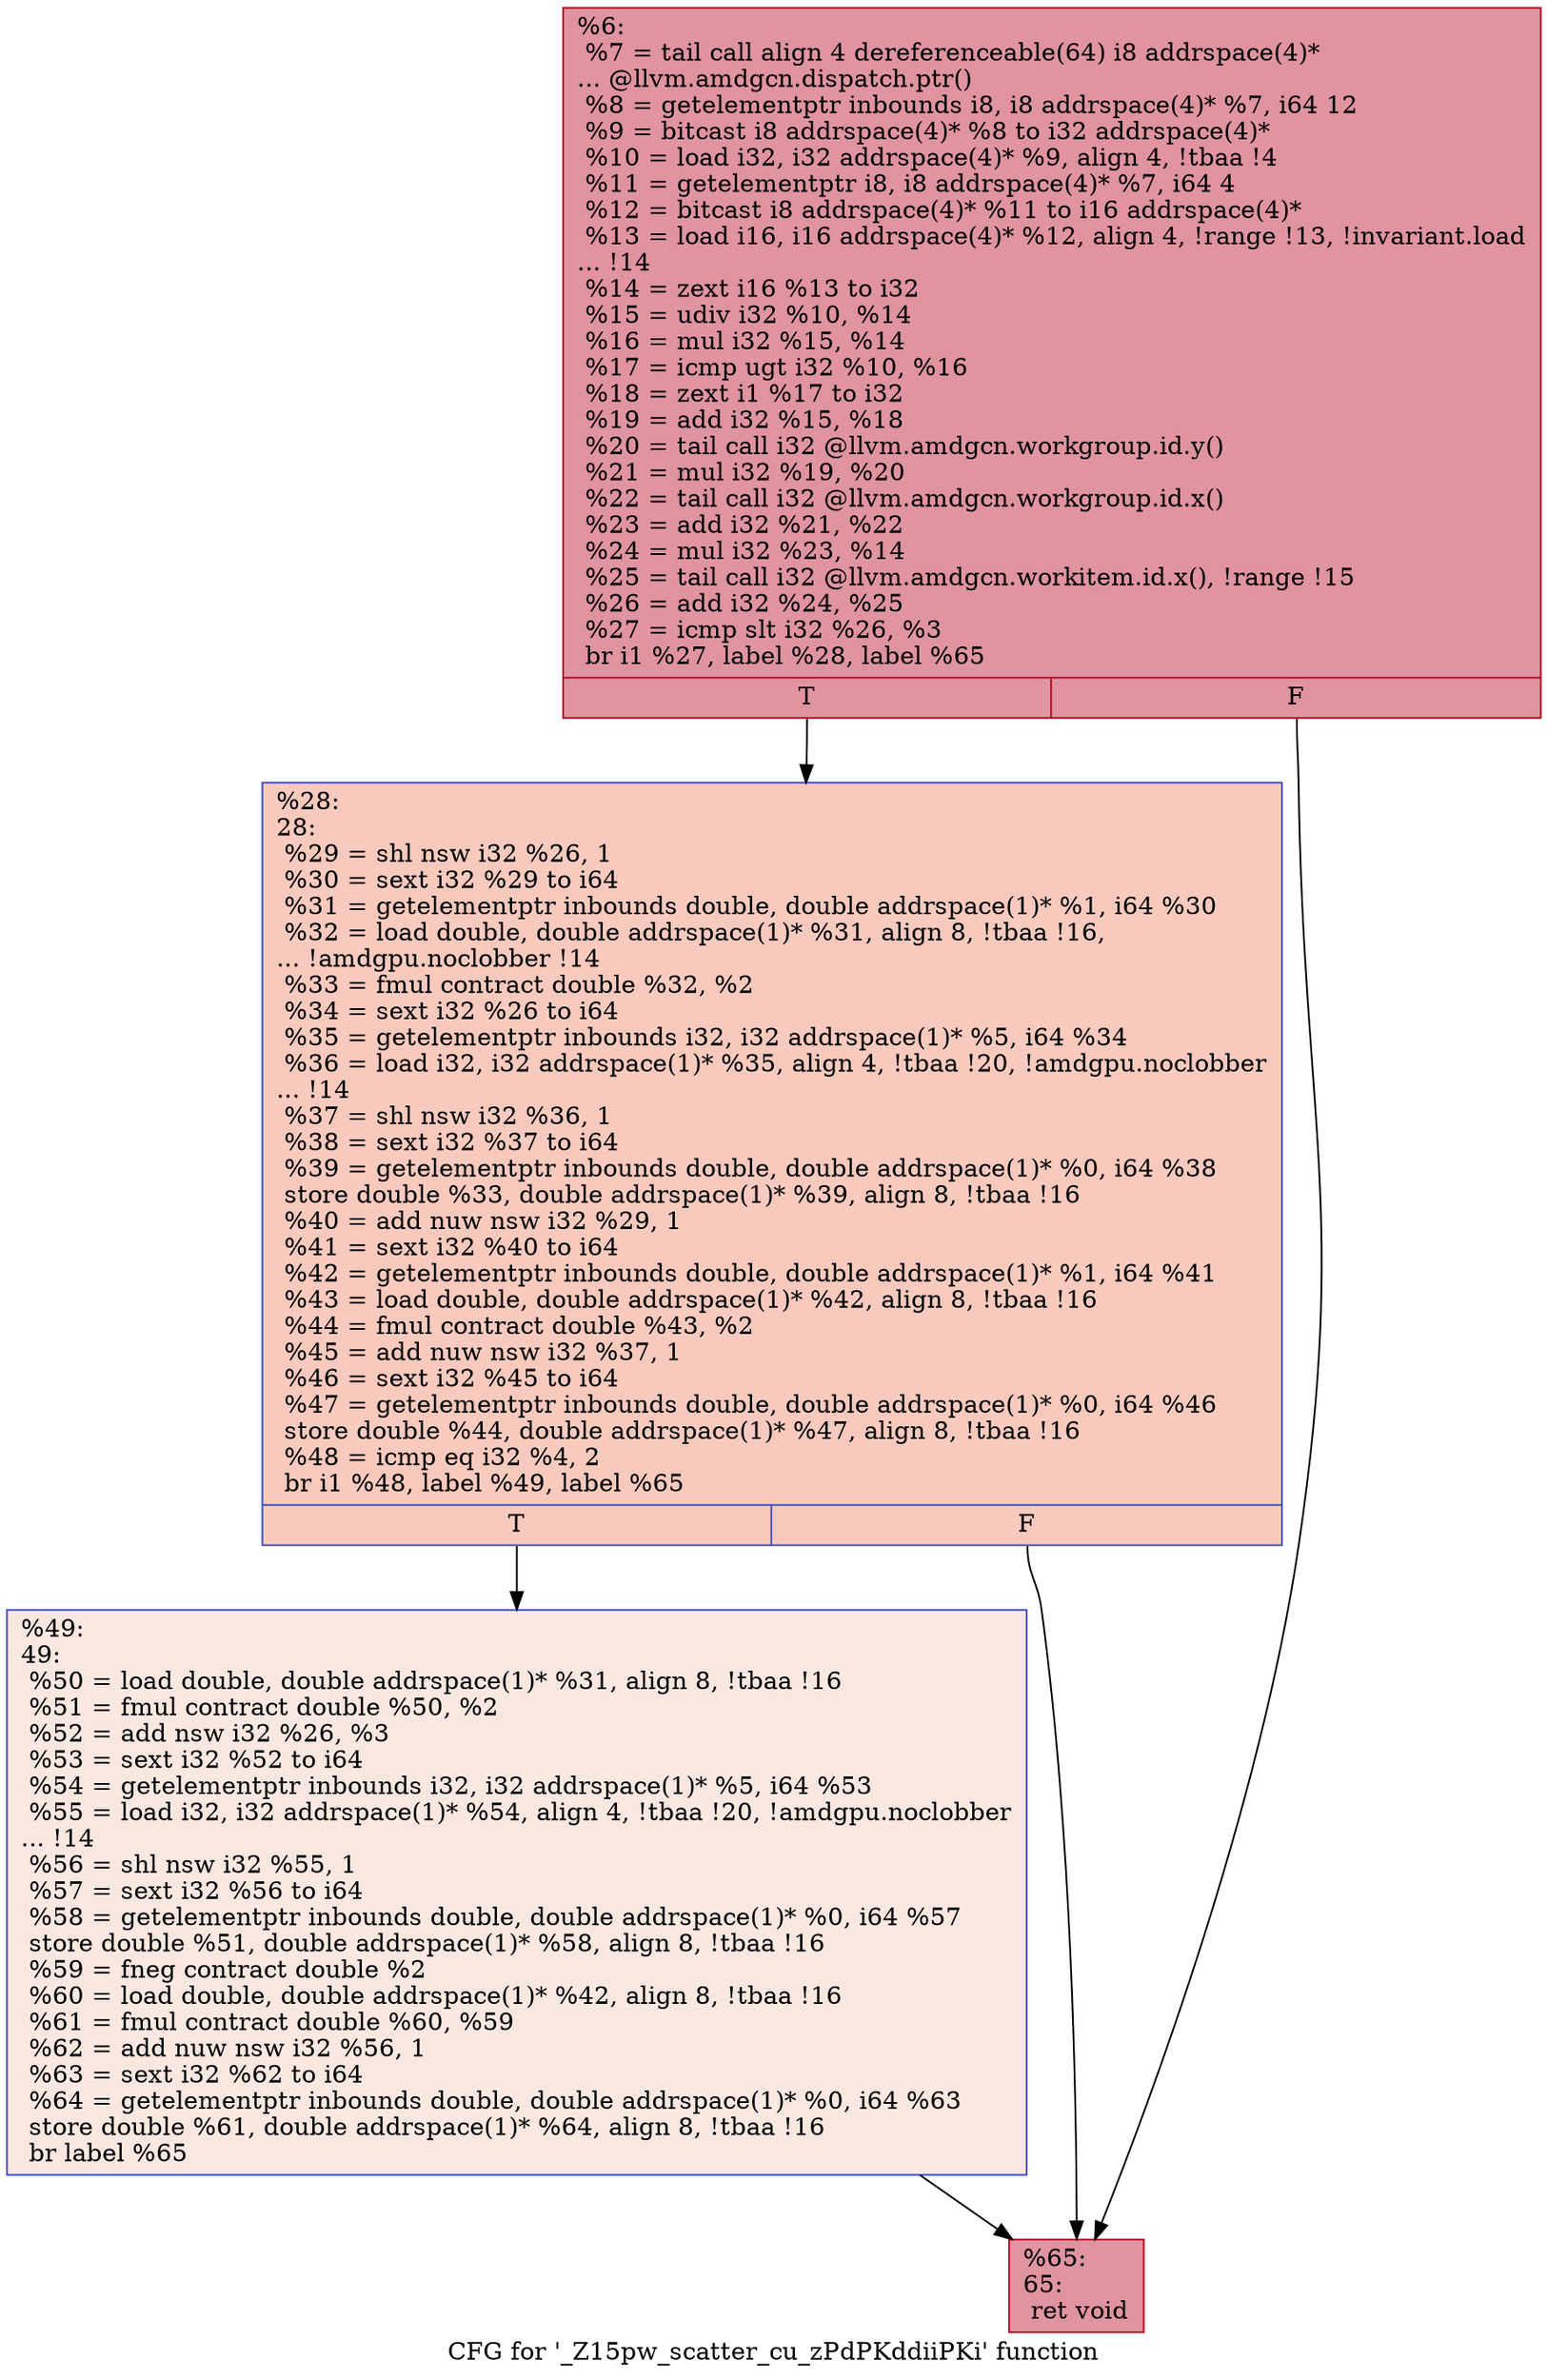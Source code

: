 digraph "CFG for '_Z15pw_scatter_cu_zPdPKddiiPKi' function" {
	label="CFG for '_Z15pw_scatter_cu_zPdPKddiiPKi' function";

	Node0x5f47c00 [shape=record,color="#b70d28ff", style=filled, fillcolor="#b70d2870",label="{%6:\l  %7 = tail call align 4 dereferenceable(64) i8 addrspace(4)*\l... @llvm.amdgcn.dispatch.ptr()\l  %8 = getelementptr inbounds i8, i8 addrspace(4)* %7, i64 12\l  %9 = bitcast i8 addrspace(4)* %8 to i32 addrspace(4)*\l  %10 = load i32, i32 addrspace(4)* %9, align 4, !tbaa !4\l  %11 = getelementptr i8, i8 addrspace(4)* %7, i64 4\l  %12 = bitcast i8 addrspace(4)* %11 to i16 addrspace(4)*\l  %13 = load i16, i16 addrspace(4)* %12, align 4, !range !13, !invariant.load\l... !14\l  %14 = zext i16 %13 to i32\l  %15 = udiv i32 %10, %14\l  %16 = mul i32 %15, %14\l  %17 = icmp ugt i32 %10, %16\l  %18 = zext i1 %17 to i32\l  %19 = add i32 %15, %18\l  %20 = tail call i32 @llvm.amdgcn.workgroup.id.y()\l  %21 = mul i32 %19, %20\l  %22 = tail call i32 @llvm.amdgcn.workgroup.id.x()\l  %23 = add i32 %21, %22\l  %24 = mul i32 %23, %14\l  %25 = tail call i32 @llvm.amdgcn.workitem.id.x(), !range !15\l  %26 = add i32 %24, %25\l  %27 = icmp slt i32 %26, %3\l  br i1 %27, label %28, label %65\l|{<s0>T|<s1>F}}"];
	Node0x5f47c00:s0 -> Node0x5f4a430;
	Node0x5f47c00:s1 -> Node0x5f4a4c0;
	Node0x5f4a430 [shape=record,color="#3d50c3ff", style=filled, fillcolor="#ef886b70",label="{%28:\l28:                                               \l  %29 = shl nsw i32 %26, 1\l  %30 = sext i32 %29 to i64\l  %31 = getelementptr inbounds double, double addrspace(1)* %1, i64 %30\l  %32 = load double, double addrspace(1)* %31, align 8, !tbaa !16,\l... !amdgpu.noclobber !14\l  %33 = fmul contract double %32, %2\l  %34 = sext i32 %26 to i64\l  %35 = getelementptr inbounds i32, i32 addrspace(1)* %5, i64 %34\l  %36 = load i32, i32 addrspace(1)* %35, align 4, !tbaa !20, !amdgpu.noclobber\l... !14\l  %37 = shl nsw i32 %36, 1\l  %38 = sext i32 %37 to i64\l  %39 = getelementptr inbounds double, double addrspace(1)* %0, i64 %38\l  store double %33, double addrspace(1)* %39, align 8, !tbaa !16\l  %40 = add nuw nsw i32 %29, 1\l  %41 = sext i32 %40 to i64\l  %42 = getelementptr inbounds double, double addrspace(1)* %1, i64 %41\l  %43 = load double, double addrspace(1)* %42, align 8, !tbaa !16\l  %44 = fmul contract double %43, %2\l  %45 = add nuw nsw i32 %37, 1\l  %46 = sext i32 %45 to i64\l  %47 = getelementptr inbounds double, double addrspace(1)* %0, i64 %46\l  store double %44, double addrspace(1)* %47, align 8, !tbaa !16\l  %48 = icmp eq i32 %4, 2\l  br i1 %48, label %49, label %65\l|{<s0>T|<s1>F}}"];
	Node0x5f4a430:s0 -> Node0x5f4c210;
	Node0x5f4a430:s1 -> Node0x5f4a4c0;
	Node0x5f4c210 [shape=record,color="#3d50c3ff", style=filled, fillcolor="#f1ccb870",label="{%49:\l49:                                               \l  %50 = load double, double addrspace(1)* %31, align 8, !tbaa !16\l  %51 = fmul contract double %50, %2\l  %52 = add nsw i32 %26, %3\l  %53 = sext i32 %52 to i64\l  %54 = getelementptr inbounds i32, i32 addrspace(1)* %5, i64 %53\l  %55 = load i32, i32 addrspace(1)* %54, align 4, !tbaa !20, !amdgpu.noclobber\l... !14\l  %56 = shl nsw i32 %55, 1\l  %57 = sext i32 %56 to i64\l  %58 = getelementptr inbounds double, double addrspace(1)* %0, i64 %57\l  store double %51, double addrspace(1)* %58, align 8, !tbaa !16\l  %59 = fneg contract double %2\l  %60 = load double, double addrspace(1)* %42, align 8, !tbaa !16\l  %61 = fmul contract double %60, %59\l  %62 = add nuw nsw i32 %56, 1\l  %63 = sext i32 %62 to i64\l  %64 = getelementptr inbounds double, double addrspace(1)* %0, i64 %63\l  store double %61, double addrspace(1)* %64, align 8, !tbaa !16\l  br label %65\l}"];
	Node0x5f4c210 -> Node0x5f4a4c0;
	Node0x5f4a4c0 [shape=record,color="#b70d28ff", style=filled, fillcolor="#b70d2870",label="{%65:\l65:                                               \l  ret void\l}"];
}
